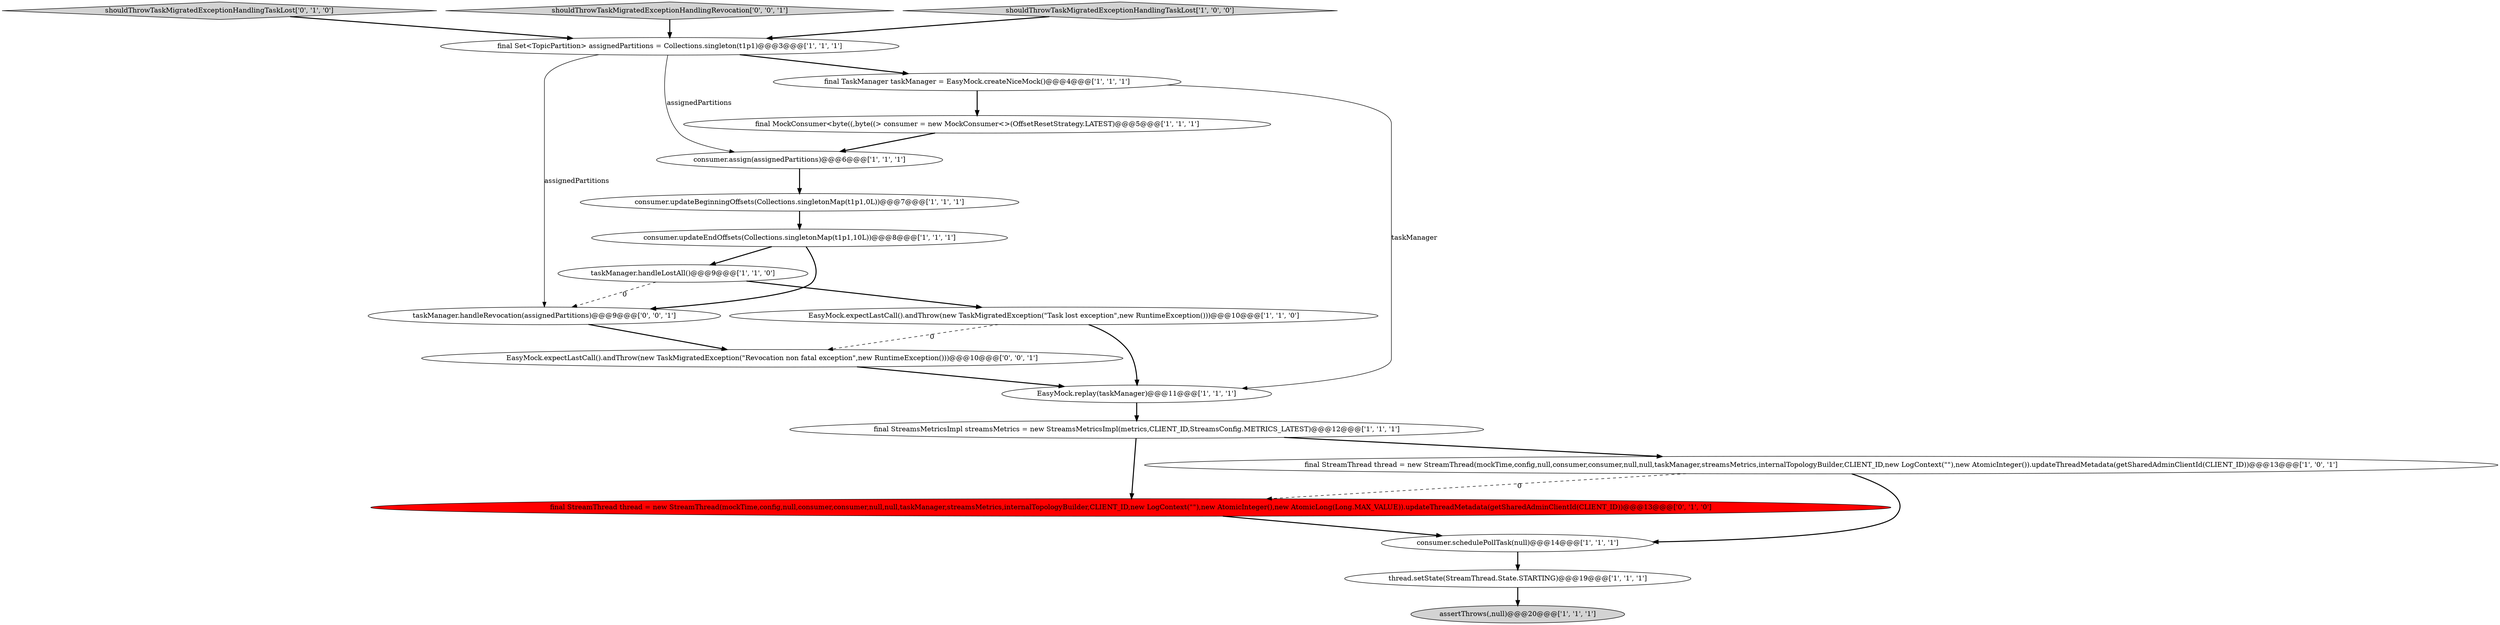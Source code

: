 digraph {
9 [style = filled, label = "consumer.updateEndOffsets(Collections.singletonMap(t1p1,10L))@@@8@@@['1', '1', '1']", fillcolor = white, shape = ellipse image = "AAA0AAABBB1BBB"];
18 [style = filled, label = "taskManager.handleRevocation(assignedPartitions)@@@9@@@['0', '0', '1']", fillcolor = white, shape = ellipse image = "AAA0AAABBB3BBB"];
10 [style = filled, label = "assertThrows(,null)@@@20@@@['1', '1', '1']", fillcolor = lightgray, shape = ellipse image = "AAA0AAABBB1BBB"];
4 [style = filled, label = "final StreamsMetricsImpl streamsMetrics = new StreamsMetricsImpl(metrics,CLIENT_ID,StreamsConfig.METRICS_LATEST)@@@12@@@['1', '1', '1']", fillcolor = white, shape = ellipse image = "AAA0AAABBB1BBB"];
14 [style = filled, label = "thread.setState(StreamThread.State.STARTING)@@@19@@@['1', '1', '1']", fillcolor = white, shape = ellipse image = "AAA0AAABBB1BBB"];
15 [style = filled, label = "shouldThrowTaskMigratedExceptionHandlingTaskLost['0', '1', '0']", fillcolor = lightgray, shape = diamond image = "AAA0AAABBB2BBB"];
16 [style = filled, label = "final StreamThread thread = new StreamThread(mockTime,config,null,consumer,consumer,null,null,taskManager,streamsMetrics,internalTopologyBuilder,CLIENT_ID,new LogContext(\"\"),new AtomicInteger(),new AtomicLong(Long.MAX_VALUE)).updateThreadMetadata(getSharedAdminClientId(CLIENT_ID))@@@13@@@['0', '1', '0']", fillcolor = red, shape = ellipse image = "AAA1AAABBB2BBB"];
19 [style = filled, label = "shouldThrowTaskMigratedExceptionHandlingRevocation['0', '0', '1']", fillcolor = lightgray, shape = diamond image = "AAA0AAABBB3BBB"];
13 [style = filled, label = "final Set<TopicPartition> assignedPartitions = Collections.singleton(t1p1)@@@3@@@['1', '1', '1']", fillcolor = white, shape = ellipse image = "AAA0AAABBB1BBB"];
11 [style = filled, label = "consumer.schedulePollTask(null)@@@14@@@['1', '1', '1']", fillcolor = white, shape = ellipse image = "AAA0AAABBB1BBB"];
3 [style = filled, label = "final TaskManager taskManager = EasyMock.createNiceMock()@@@4@@@['1', '1', '1']", fillcolor = white, shape = ellipse image = "AAA0AAABBB1BBB"];
5 [style = filled, label = "EasyMock.replay(taskManager)@@@11@@@['1', '1', '1']", fillcolor = white, shape = ellipse image = "AAA0AAABBB1BBB"];
2 [style = filled, label = "taskManager.handleLostAll()@@@9@@@['1', '1', '0']", fillcolor = white, shape = ellipse image = "AAA0AAABBB1BBB"];
1 [style = filled, label = "EasyMock.expectLastCall().andThrow(new TaskMigratedException(\"Task lost exception\",new RuntimeException()))@@@10@@@['1', '1', '0']", fillcolor = white, shape = ellipse image = "AAA0AAABBB1BBB"];
0 [style = filled, label = "shouldThrowTaskMigratedExceptionHandlingTaskLost['1', '0', '0']", fillcolor = lightgray, shape = diamond image = "AAA0AAABBB1BBB"];
6 [style = filled, label = "consumer.updateBeginningOffsets(Collections.singletonMap(t1p1,0L))@@@7@@@['1', '1', '1']", fillcolor = white, shape = ellipse image = "AAA0AAABBB1BBB"];
12 [style = filled, label = "final MockConsumer<byte((,byte((> consumer = new MockConsumer<>(OffsetResetStrategy.LATEST)@@@5@@@['1', '1', '1']", fillcolor = white, shape = ellipse image = "AAA0AAABBB1BBB"];
7 [style = filled, label = "final StreamThread thread = new StreamThread(mockTime,config,null,consumer,consumer,null,null,taskManager,streamsMetrics,internalTopologyBuilder,CLIENT_ID,new LogContext(\"\"),new AtomicInteger()).updateThreadMetadata(getSharedAdminClientId(CLIENT_ID))@@@13@@@['1', '0', '1']", fillcolor = white, shape = ellipse image = "AAA0AAABBB1BBB"];
8 [style = filled, label = "consumer.assign(assignedPartitions)@@@6@@@['1', '1', '1']", fillcolor = white, shape = ellipse image = "AAA0AAABBB1BBB"];
17 [style = filled, label = "EasyMock.expectLastCall().andThrow(new TaskMigratedException(\"Revocation non fatal exception\",new RuntimeException()))@@@10@@@['0', '0', '1']", fillcolor = white, shape = ellipse image = "AAA0AAABBB3BBB"];
1->5 [style = bold, label=""];
17->5 [style = bold, label=""];
15->13 [style = bold, label=""];
7->11 [style = bold, label=""];
16->11 [style = bold, label=""];
0->13 [style = bold, label=""];
11->14 [style = bold, label=""];
9->2 [style = bold, label=""];
2->1 [style = bold, label=""];
7->16 [style = dashed, label="0"];
18->17 [style = bold, label=""];
14->10 [style = bold, label=""];
8->6 [style = bold, label=""];
3->12 [style = bold, label=""];
13->8 [style = solid, label="assignedPartitions"];
4->7 [style = bold, label=""];
1->17 [style = dashed, label="0"];
9->18 [style = bold, label=""];
19->13 [style = bold, label=""];
13->3 [style = bold, label=""];
12->8 [style = bold, label=""];
5->4 [style = bold, label=""];
2->18 [style = dashed, label="0"];
13->18 [style = solid, label="assignedPartitions"];
6->9 [style = bold, label=""];
3->5 [style = solid, label="taskManager"];
4->16 [style = bold, label=""];
}
